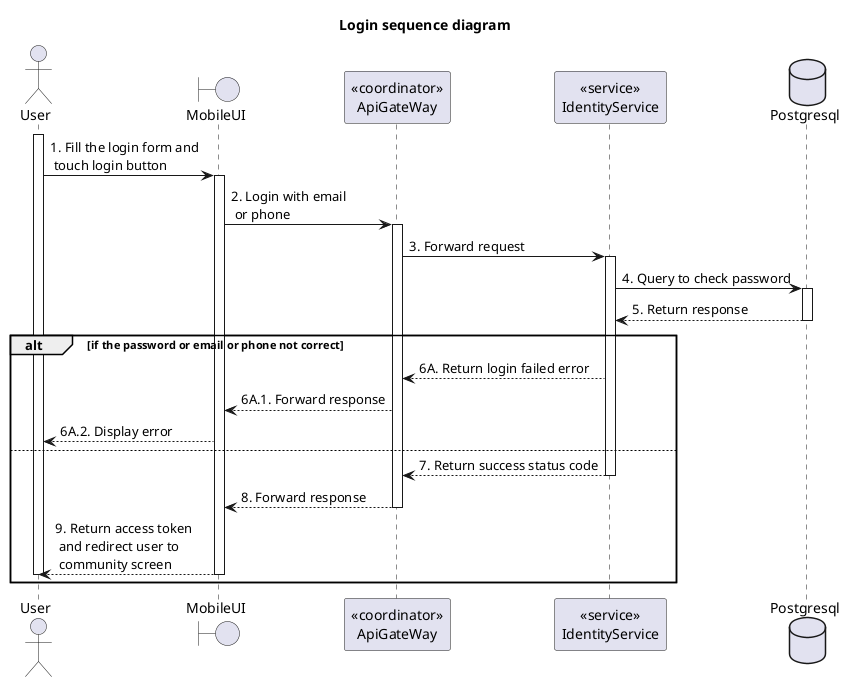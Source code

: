 @startuml Sequence
title "Login sequence diagram"

actor User
activate User

boundary MobileUI
participant "<<coordinator>>\nApiGateWay" as ApiGateway
participant "<<service>>\nIdentityService" as IdentityService
database Postgresql

User -> MobileUI++: 1. Fill the login form and \n touch login button
MobileUI -> ApiGateway++: 2. Login with email\n or phone
ApiGateway -> IdentityService++: 3. Forward request
IdentityService -> Postgresql++: 4. Query to check password
IdentityService <-- Postgresql--: 5. Return response

alt if the password or email or phone not correct
    ApiGateway <-- IdentityService: 6A. Return login failed error
    MobileUI <-- ApiGateway: 6A.1. Forward response
    User <-- MobileUI: 6A.2. Display error
else 
    ApiGateway <-- IdentityService--: 7. Return success status code
    MobileUI <-- ApiGateway--: 8. Forward response
    User <-- MobileUI--: 9. Return access token\n and redirect user to\n community screen
    deactivate User
end

@enduml
